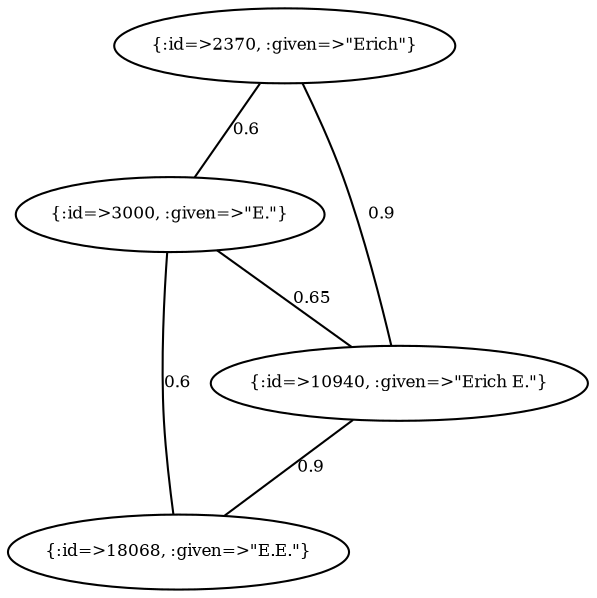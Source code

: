 graph Collector__WeightedGraph {
    "{:id=>2370, :given=>\"Erich\"}" [
        fontsize = 8,
        label = "{:id=>2370, :given=>\"Erich\"}"
    ]

    "{:id=>3000, :given=>\"E.\"}" [
        fontsize = 8,
        label = "{:id=>3000, :given=>\"E.\"}"
    ]

    "{:id=>10940, :given=>\"Erich E.\"}" [
        fontsize = 8,
        label = "{:id=>10940, :given=>\"Erich E.\"}"
    ]

    "{:id=>18068, :given=>\"E.E.\"}" [
        fontsize = 8,
        label = "{:id=>18068, :given=>\"E.E.\"}"
    ]

    "{:id=>2370, :given=>\"Erich\"}" -- "{:id=>3000, :given=>\"E.\"}" [
        fontsize = 8,
        label = 0.6
    ]

    "{:id=>2370, :given=>\"Erich\"}" -- "{:id=>10940, :given=>\"Erich E.\"}" [
        fontsize = 8,
        label = 0.9
    ]

    "{:id=>3000, :given=>\"E.\"}" -- "{:id=>10940, :given=>\"Erich E.\"}" [
        fontsize = 8,
        label = 0.65
    ]

    "{:id=>3000, :given=>\"E.\"}" -- "{:id=>18068, :given=>\"E.E.\"}" [
        fontsize = 8,
        label = 0.6
    ]

    "{:id=>10940, :given=>\"Erich E.\"}" -- "{:id=>18068, :given=>\"E.E.\"}" [
        fontsize = 8,
        label = 0.9
    ]
}
